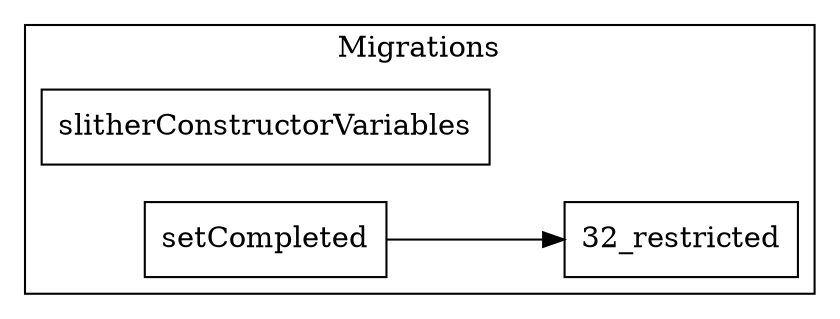 strict digraph {
rankdir="LR"
node [shape=box]
subgraph cluster_32_Migrations {
label = "Migrations"
"32_slitherConstructorVariables" [label="slitherConstructorVariables"]
"32_setCompleted" [label="setCompleted"]
"32_setCompleted" -> "32_restricted"
}subgraph cluster_solidity {
label = "[Solidity]"
}
}